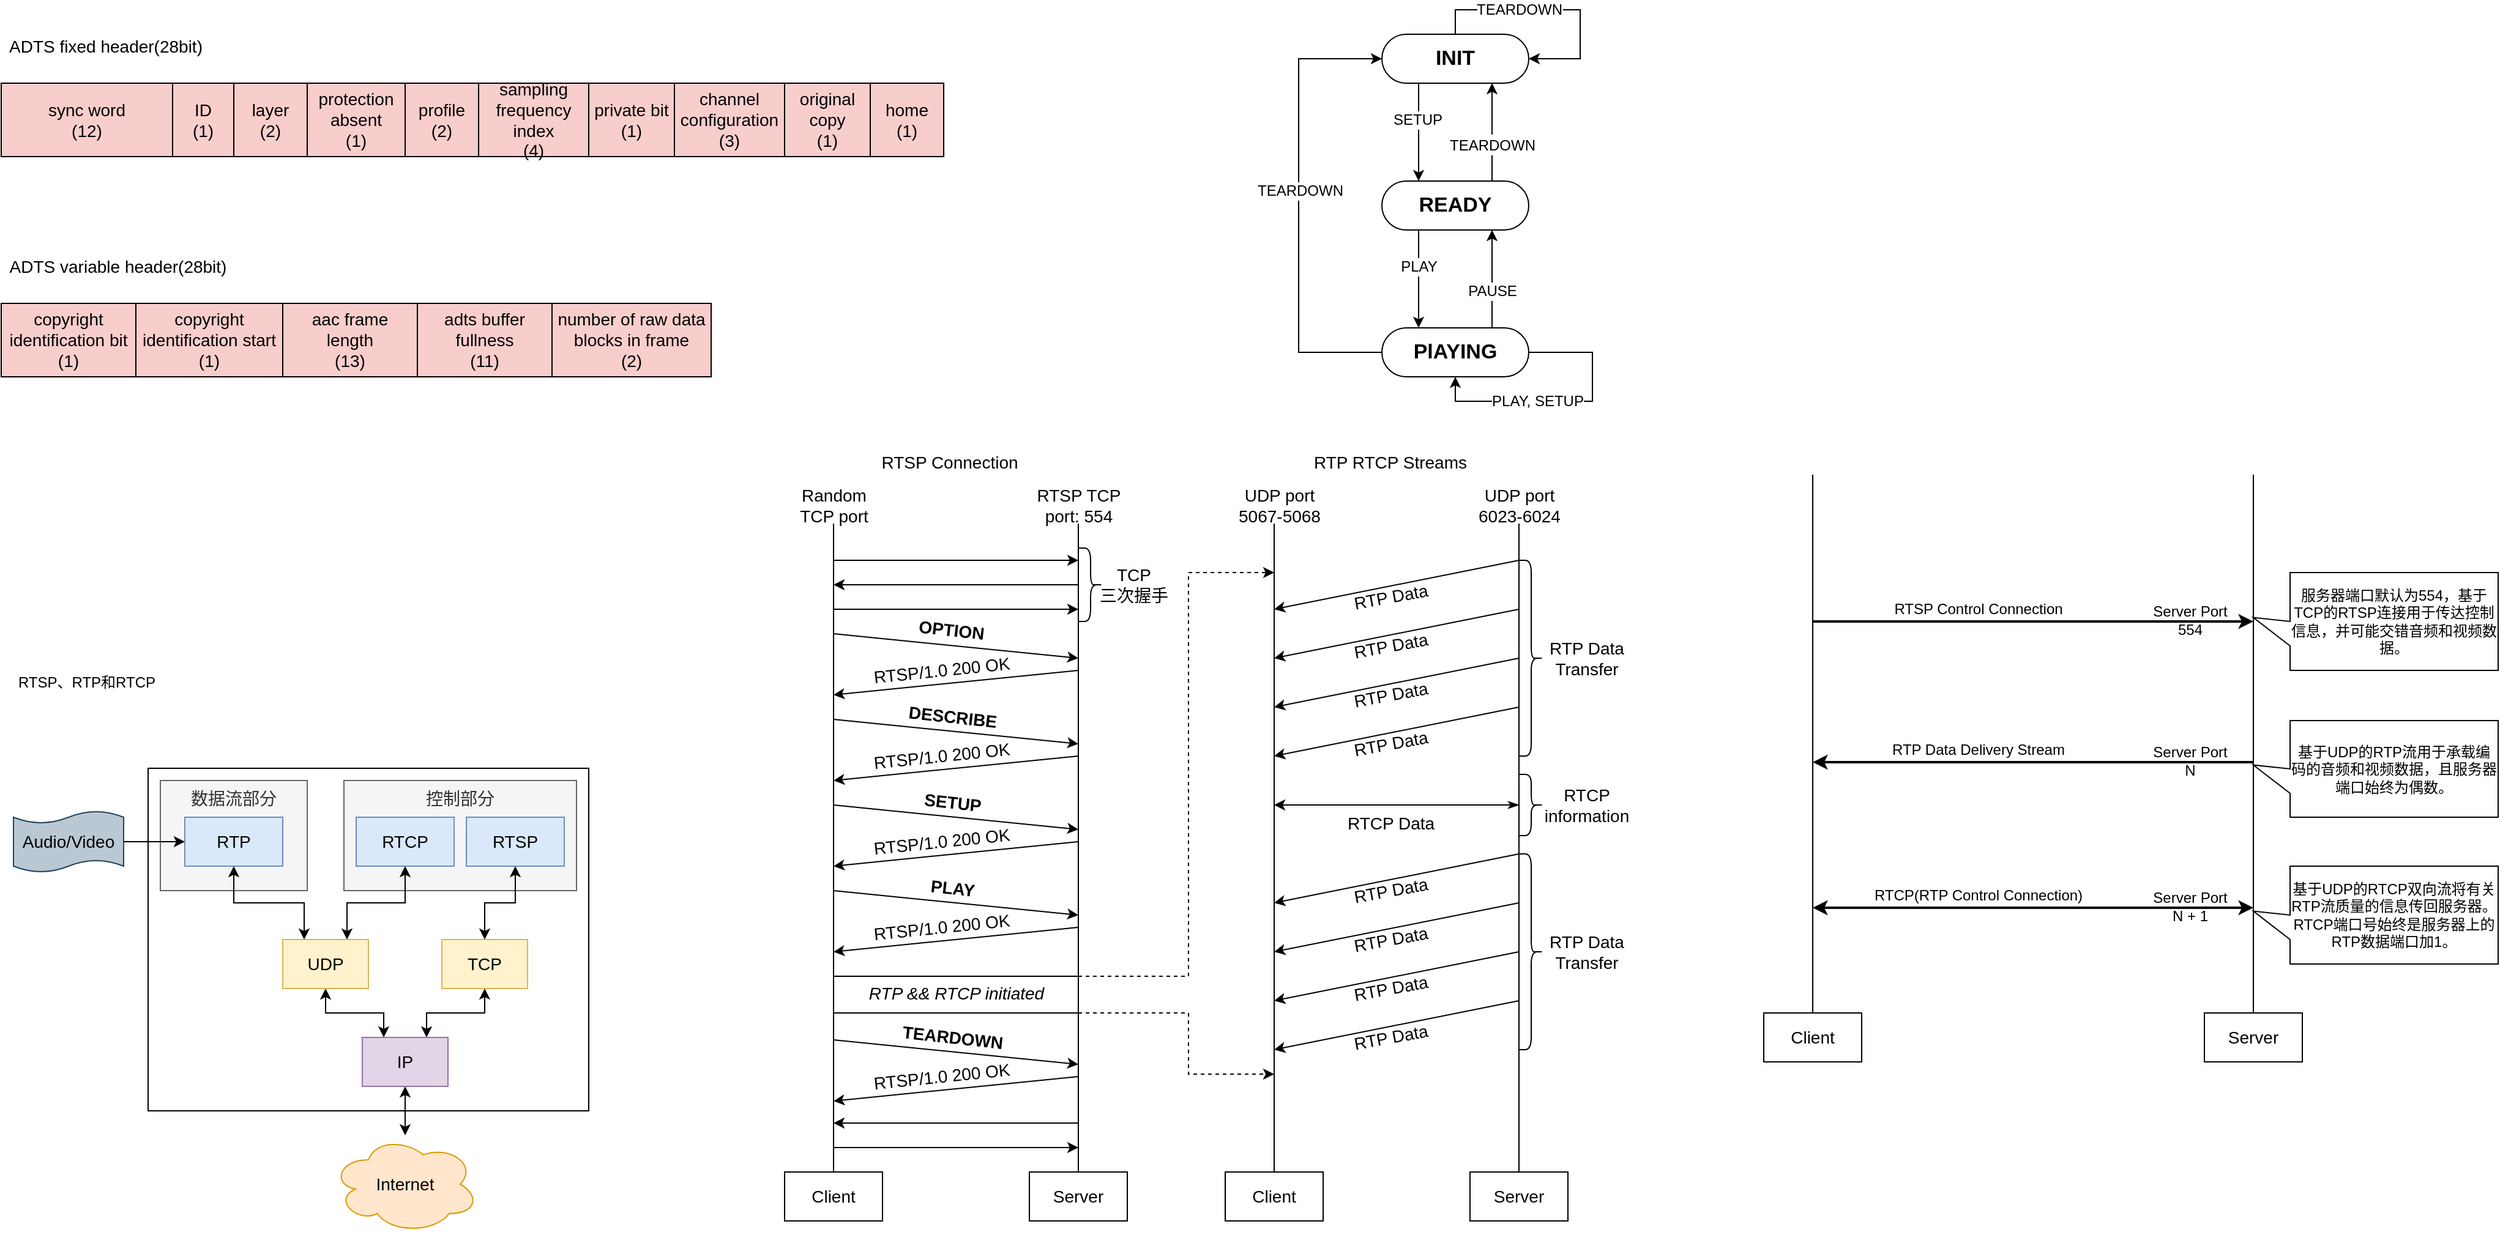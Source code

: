<mxfile version="14.4.3" type="github">
  <diagram id="jUTdBB4SMmuSHE2jb5sB" name="Page-1">
    <mxGraphModel dx="-118" dy="1002" grid="1" gridSize="10" guides="1" tooltips="1" connect="1" arrows="1" fold="1" page="1" pageScale="1" pageWidth="827" pageHeight="1169" math="0" shadow="0">
      <root>
        <mxCell id="0" />
        <mxCell id="1" parent="0" />
        <mxCell id="5zgLWV9aw60n4V1XCEfO-3" value="" style="rounded=0;whiteSpace=wrap;html=1;" vertex="1" parent="1">
          <mxGeometry x="1000" y="640" width="360" height="280" as="geometry" />
        </mxCell>
        <mxCell id="5zgLWV9aw60n4V1XCEfO-4" value="&lt;span style=&quot;font-size: 14px&quot;&gt;数据流部分&lt;/span&gt;" style="rounded=0;whiteSpace=wrap;html=1;horizontal=1;verticalAlign=top;align=center;fillColor=#f5f5f5;strokeColor=#666666;fontColor=#333333;" vertex="1" parent="1">
          <mxGeometry x="1010" y="650" width="120" height="90" as="geometry" />
        </mxCell>
        <mxCell id="mu9oWJc7VIRQOR37hwqF-1" value="&lt;font style=&quot;font-size: 14px&quot;&gt;sync word&lt;br&gt;(12)&lt;br&gt;&lt;/font&gt;" style="rounded=0;whiteSpace=wrap;html=1;fillColor=#f8cecc;" parent="1" vertex="1">
          <mxGeometry x="880" y="80" width="140" height="60" as="geometry" />
        </mxCell>
        <mxCell id="mu9oWJc7VIRQOR37hwqF-2" value="&lt;font style=&quot;font-size: 14px&quot;&gt;ID&lt;br&gt;(1)&lt;br&gt;&lt;/font&gt;" style="rounded=0;whiteSpace=wrap;html=1;fillColor=#f8cecc;" parent="1" vertex="1">
          <mxGeometry x="1020" y="80" width="50" height="60" as="geometry" />
        </mxCell>
        <mxCell id="mu9oWJc7VIRQOR37hwqF-18" value="&lt;font style=&quot;font-size: 14px&quot;&gt;ADTS fixed header(28bit)&lt;/font&gt;" style="text;html=1;align=center;verticalAlign=middle;resizable=0;points=[];autosize=1;" parent="1" vertex="1">
          <mxGeometry x="880" y="40" width="170" height="20" as="geometry" />
        </mxCell>
        <mxCell id="mu9oWJc7VIRQOR37hwqF-28" value="&lt;font style=&quot;font-size: 14px&quot;&gt;layer&lt;br&gt;(2)&lt;br&gt;&lt;/font&gt;" style="rounded=0;whiteSpace=wrap;html=1;fillColor=#f8cecc;" parent="1" vertex="1">
          <mxGeometry x="1070" y="80" width="60" height="60" as="geometry" />
        </mxCell>
        <mxCell id="mu9oWJc7VIRQOR37hwqF-29" value="&lt;font style=&quot;font-size: 14px&quot;&gt;protection&lt;br&gt;absent&lt;br&gt;(1)&lt;br&gt;&lt;/font&gt;" style="rounded=0;whiteSpace=wrap;html=1;fillColor=#f8cecc;" parent="1" vertex="1">
          <mxGeometry x="1130" y="80" width="80" height="60" as="geometry" />
        </mxCell>
        <mxCell id="mu9oWJc7VIRQOR37hwqF-30" value="&lt;font style=&quot;font-size: 14px&quot;&gt;profile&lt;br&gt;(2)&lt;br&gt;&lt;/font&gt;" style="rounded=0;whiteSpace=wrap;html=1;fillColor=#f8cecc;" parent="1" vertex="1">
          <mxGeometry x="1210" y="80" width="60" height="60" as="geometry" />
        </mxCell>
        <mxCell id="mu9oWJc7VIRQOR37hwqF-31" value="&lt;font style=&quot;font-size: 14px&quot;&gt;sampling frequency&lt;br&gt;index&lt;br&gt;(4)&lt;br&gt;&lt;/font&gt;" style="rounded=0;whiteSpace=wrap;html=1;fillColor=#f8cecc;" parent="1" vertex="1">
          <mxGeometry x="1270" y="80" width="90" height="60" as="geometry" />
        </mxCell>
        <mxCell id="mu9oWJc7VIRQOR37hwqF-32" value="&lt;font style=&quot;font-size: 14px&quot;&gt;private bit&lt;br&gt;(1)&lt;br&gt;&lt;/font&gt;" style="rounded=0;whiteSpace=wrap;html=1;fillColor=#f8cecc;" parent="1" vertex="1">
          <mxGeometry x="1360" y="80" width="70" height="60" as="geometry" />
        </mxCell>
        <mxCell id="mu9oWJc7VIRQOR37hwqF-33" value="&lt;font style=&quot;font-size: 14px&quot;&gt;channel&lt;br&gt;configuration&lt;br&gt;(3)&lt;br&gt;&lt;/font&gt;" style="rounded=0;whiteSpace=wrap;html=1;fillColor=#f8cecc;" parent="1" vertex="1">
          <mxGeometry x="1430" y="80" width="90" height="60" as="geometry" />
        </mxCell>
        <mxCell id="mu9oWJc7VIRQOR37hwqF-34" value="&lt;font style=&quot;font-size: 14px&quot;&gt;original&lt;br&gt;copy&lt;br&gt;(1)&lt;br&gt;&lt;/font&gt;" style="rounded=0;whiteSpace=wrap;html=1;fillColor=#f8cecc;" parent="1" vertex="1">
          <mxGeometry x="1520" y="80" width="70" height="60" as="geometry" />
        </mxCell>
        <mxCell id="mu9oWJc7VIRQOR37hwqF-35" value="&lt;font style=&quot;font-size: 14px&quot;&gt;home&lt;br&gt;(1)&lt;br&gt;&lt;/font&gt;" style="rounded=0;whiteSpace=wrap;html=1;fillColor=#f8cecc;" parent="1" vertex="1">
          <mxGeometry x="1590" y="80" width="60" height="60" as="geometry" />
        </mxCell>
        <mxCell id="mu9oWJc7VIRQOR37hwqF-36" value="&lt;font style=&quot;font-size: 14px&quot;&gt;copyright&lt;br&gt;identification bit&lt;br&gt;(1)&lt;br&gt;&lt;/font&gt;" style="rounded=0;whiteSpace=wrap;html=1;fillColor=#f8cecc;" parent="1" vertex="1">
          <mxGeometry x="880" y="260" width="110" height="60" as="geometry" />
        </mxCell>
        <mxCell id="mu9oWJc7VIRQOR37hwqF-37" value="&lt;font style=&quot;font-size: 14px&quot;&gt;copyright&lt;br&gt;identification start&lt;br&gt;(1)&lt;br&gt;&lt;/font&gt;" style="rounded=0;whiteSpace=wrap;html=1;fillColor=#f8cecc;" parent="1" vertex="1">
          <mxGeometry x="990" y="260" width="120" height="60" as="geometry" />
        </mxCell>
        <mxCell id="mu9oWJc7VIRQOR37hwqF-38" value="&lt;font style=&quot;font-size: 14px&quot;&gt;ADTS variable header(28bit)&lt;/font&gt;" style="text;html=1;align=center;verticalAlign=middle;resizable=0;points=[];autosize=1;" parent="1" vertex="1">
          <mxGeometry x="880" y="220" width="190" height="20" as="geometry" />
        </mxCell>
        <mxCell id="mu9oWJc7VIRQOR37hwqF-39" value="&lt;font style=&quot;font-size: 14px&quot;&gt;aac frame&lt;br&gt;length&lt;br&gt;(13)&lt;br&gt;&lt;/font&gt;" style="rounded=0;whiteSpace=wrap;html=1;fillColor=#f8cecc;" parent="1" vertex="1">
          <mxGeometry x="1110" y="260" width="110" height="60" as="geometry" />
        </mxCell>
        <mxCell id="mu9oWJc7VIRQOR37hwqF-40" value="&lt;font style=&quot;font-size: 14px&quot;&gt;adts buffer&lt;br&gt;fullness&lt;br&gt;(11)&lt;br&gt;&lt;/font&gt;" style="rounded=0;whiteSpace=wrap;html=1;fillColor=#f8cecc;" parent="1" vertex="1">
          <mxGeometry x="1220" y="260" width="110" height="60" as="geometry" />
        </mxCell>
        <mxCell id="mu9oWJc7VIRQOR37hwqF-41" value="&lt;font style=&quot;font-size: 14px&quot;&gt;number of raw data blocks in frame&lt;br&gt;(2)&lt;br&gt;&lt;/font&gt;" style="rounded=0;whiteSpace=wrap;html=1;fillColor=#f8cecc;" parent="1" vertex="1">
          <mxGeometry x="1330" y="260" width="130" height="60" as="geometry" />
        </mxCell>
        <mxCell id="5zgLWV9aw60n4V1XCEfO-1" value="RTSP、RTP和RTCP" style="text;html=1;strokeColor=none;fillColor=none;align=center;verticalAlign=middle;whiteSpace=wrap;rounded=0;" vertex="1" parent="1">
          <mxGeometry x="880" y="560" width="140" height="20" as="geometry" />
        </mxCell>
        <mxCell id="5zgLWV9aw60n4V1XCEfO-14" style="edgeStyle=orthogonalEdgeStyle;rounded=0;orthogonalLoop=1;jettySize=auto;html=1;exitX=0.5;exitY=1;exitDx=0;exitDy=0;entryX=0.25;entryY=0;entryDx=0;entryDy=0;startArrow=classic;startFill=1;" edge="1" parent="1" source="5zgLWV9aw60n4V1XCEfO-5" target="5zgLWV9aw60n4V1XCEfO-9">
          <mxGeometry relative="1" as="geometry" />
        </mxCell>
        <mxCell id="5zgLWV9aw60n4V1XCEfO-5" value="&lt;font style=&quot;font-size: 14px&quot;&gt;RTP&lt;/font&gt;" style="rounded=0;whiteSpace=wrap;html=1;fillColor=#dae8fc;strokeColor=#6c8ebf;" vertex="1" parent="1">
          <mxGeometry x="1030" y="680" width="80" height="40" as="geometry" />
        </mxCell>
        <mxCell id="5zgLWV9aw60n4V1XCEfO-6" value="&lt;span style=&quot;font-size: 14px&quot;&gt;控制部分&lt;/span&gt;" style="rounded=0;whiteSpace=wrap;html=1;horizontal=1;verticalAlign=top;align=center;fillColor=#f5f5f5;strokeColor=#666666;fontColor=#333333;" vertex="1" parent="1">
          <mxGeometry x="1160" y="650" width="190" height="90" as="geometry" />
        </mxCell>
        <mxCell id="5zgLWV9aw60n4V1XCEfO-15" style="edgeStyle=orthogonalEdgeStyle;rounded=0;orthogonalLoop=1;jettySize=auto;html=1;exitX=0.5;exitY=1;exitDx=0;exitDy=0;entryX=0.75;entryY=0;entryDx=0;entryDy=0;startArrow=classic;startFill=1;" edge="1" parent="1" source="5zgLWV9aw60n4V1XCEfO-7" target="5zgLWV9aw60n4V1XCEfO-9">
          <mxGeometry relative="1" as="geometry" />
        </mxCell>
        <mxCell id="5zgLWV9aw60n4V1XCEfO-7" value="&lt;font style=&quot;font-size: 14px&quot;&gt;RTCP&lt;/font&gt;&lt;span style=&quot;color: rgba(0 , 0 , 0 , 0) ; font-family: monospace ; font-size: 0px&quot;&gt;%3CmxGraphModel%3E%3Croot%3E%3CmxCell%20id%3D%220%22%2F%3E%3CmxCell%20id%3D%221%22%20parent%3D%220%22%2F%3E%3CmxCell%20id%3D%222%22%20value%3D%22%26lt%3Bspan%20style%3D%26quot%3Bfont-size%3A%2014px%26quot%3B%26gt%3B%E6%95%B0%E6%8D%AE%E6%B5%81%E9%83%A8%E5%88%86%26lt%3B%2Fspan%26gt%3B%22%20style%3D%22rounded%3D0%3BwhiteSpace%3Dwrap%3Bhtml%3D1%3Bhorizontal%3D1%3BverticalAlign%3Dtop%3Balign%3Dcenter%3B%22%20vertex%3D%221%22%20parent%3D%221%22%3E%3CmxGeometry%20x%3D%221010%22%20y%3D%22650%22%20width%3D%22120%22%20height%3D%2280%22%20as%3D%22geometry%22%2F%3E%3C%2FmxCell%3E%3CmxCell%20id%3D%223%22%20value%3D%22%26lt%3Bfont%20style%3D%26quot%3Bfont-size%3A%2014px%26quot%3B%26gt%3BRTP%26lt%3B%2Ffont%26gt%3B%22%20style%3D%22rounded%3D0%3BwhiteSpace%3Dwrap%3Bhtml%3D1%3B%22%20vertex%3D%221%22%20parent%3D%221%22%3E%3CmxGeometry%20x%3D%221020%22%20y%3D%22680%22%20width%3D%22100%22%20height%3D%2240%22%20as%3D%22geometry%22%2F%3E%3C%2FmxCell%3E%3C%2Froot%3E%3C%2FmxGraphModel%3E&lt;/span&gt;" style="rounded=0;whiteSpace=wrap;html=1;fillColor=#dae8fc;strokeColor=#6c8ebf;" vertex="1" parent="1">
          <mxGeometry x="1170" y="680" width="80" height="40" as="geometry" />
        </mxCell>
        <mxCell id="5zgLWV9aw60n4V1XCEfO-16" style="edgeStyle=orthogonalEdgeStyle;rounded=0;orthogonalLoop=1;jettySize=auto;html=1;exitX=0.5;exitY=1;exitDx=0;exitDy=0;entryX=0.5;entryY=0;entryDx=0;entryDy=0;startArrow=classic;startFill=1;" edge="1" parent="1" source="5zgLWV9aw60n4V1XCEfO-8" target="5zgLWV9aw60n4V1XCEfO-10">
          <mxGeometry relative="1" as="geometry" />
        </mxCell>
        <mxCell id="5zgLWV9aw60n4V1XCEfO-8" value="&lt;font style=&quot;font-size: 14px&quot;&gt;RTSP&lt;/font&gt;" style="rounded=0;whiteSpace=wrap;html=1;fillColor=#dae8fc;strokeColor=#6c8ebf;" vertex="1" parent="1">
          <mxGeometry x="1260" y="680" width="80" height="40" as="geometry" />
        </mxCell>
        <mxCell id="5zgLWV9aw60n4V1XCEfO-17" style="edgeStyle=orthogonalEdgeStyle;rounded=0;orthogonalLoop=1;jettySize=auto;html=1;exitX=0.5;exitY=1;exitDx=0;exitDy=0;entryX=0.25;entryY=0;entryDx=0;entryDy=0;startArrow=classic;startFill=1;" edge="1" parent="1" source="5zgLWV9aw60n4V1XCEfO-9" target="5zgLWV9aw60n4V1XCEfO-11">
          <mxGeometry relative="1" as="geometry" />
        </mxCell>
        <mxCell id="5zgLWV9aw60n4V1XCEfO-9" value="&lt;span style=&quot;font-size: 14px&quot;&gt;UDP&lt;/span&gt;" style="rounded=0;whiteSpace=wrap;html=1;fillColor=#fff2cc;strokeColor=#d6b656;" vertex="1" parent="1">
          <mxGeometry x="1110" y="780" width="70" height="40" as="geometry" />
        </mxCell>
        <mxCell id="5zgLWV9aw60n4V1XCEfO-18" style="edgeStyle=orthogonalEdgeStyle;rounded=0;orthogonalLoop=1;jettySize=auto;html=1;entryX=0.75;entryY=0;entryDx=0;entryDy=0;startArrow=classic;startFill=1;" edge="1" parent="1" source="5zgLWV9aw60n4V1XCEfO-10" target="5zgLWV9aw60n4V1XCEfO-11">
          <mxGeometry relative="1" as="geometry" />
        </mxCell>
        <mxCell id="5zgLWV9aw60n4V1XCEfO-10" value="&lt;span style=&quot;font-size: 14px&quot;&gt;TCP&lt;br&gt;&lt;/span&gt;" style="rounded=0;whiteSpace=wrap;html=1;fillColor=#fff2cc;strokeColor=#d6b656;" vertex="1" parent="1">
          <mxGeometry x="1240" y="780" width="70" height="40" as="geometry" />
        </mxCell>
        <mxCell id="5zgLWV9aw60n4V1XCEfO-19" style="edgeStyle=orthogonalEdgeStyle;rounded=0;orthogonalLoop=1;jettySize=auto;html=1;exitX=0.5;exitY=1;exitDx=0;exitDy=0;startArrow=classic;startFill=1;" edge="1" parent="1" source="5zgLWV9aw60n4V1XCEfO-11" target="5zgLWV9aw60n4V1XCEfO-12">
          <mxGeometry relative="1" as="geometry" />
        </mxCell>
        <mxCell id="5zgLWV9aw60n4V1XCEfO-11" value="&lt;span style=&quot;font-size: 14px&quot;&gt;IP&lt;/span&gt;" style="rounded=0;whiteSpace=wrap;html=1;fillColor=#e1d5e7;strokeColor=#9673a6;" vertex="1" parent="1">
          <mxGeometry x="1175" y="860" width="70" height="40" as="geometry" />
        </mxCell>
        <mxCell id="5zgLWV9aw60n4V1XCEfO-12" value="&lt;font style=&quot;font-size: 14px&quot;&gt;Internet&lt;/font&gt;" style="ellipse;shape=cloud;whiteSpace=wrap;html=1;align=center;fillColor=#ffe6cc;strokeColor=#d79b00;" vertex="1" parent="1">
          <mxGeometry x="1150" y="940" width="120" height="80" as="geometry" />
        </mxCell>
        <mxCell id="5zgLWV9aw60n4V1XCEfO-25" style="edgeStyle=orthogonalEdgeStyle;rounded=0;orthogonalLoop=1;jettySize=auto;html=1;entryX=0;entryY=0.5;entryDx=0;entryDy=0;startArrow=none;startFill=0;endArrow=classic;endFill=1;fontSize=14;" edge="1" parent="1" source="5zgLWV9aw60n4V1XCEfO-21" target="5zgLWV9aw60n4V1XCEfO-5">
          <mxGeometry relative="1" as="geometry" />
        </mxCell>
        <mxCell id="5zgLWV9aw60n4V1XCEfO-21" value="&lt;font style=&quot;font-size: 14px&quot;&gt;Audio/Video&lt;/font&gt;" style="shape=tape;whiteSpace=wrap;html=1;align=center;size=0.2;fillColor=#bac8d3;strokeColor=#23445d;" vertex="1" parent="1">
          <mxGeometry x="890" y="675" width="90" height="50" as="geometry" />
        </mxCell>
        <mxCell id="5zgLWV9aw60n4V1XCEfO-26" value="" style="endArrow=none;html=1;fontSize=14;exitX=0.5;exitY=0;exitDx=0;exitDy=0;" edge="1" parent="1" source="5zgLWV9aw60n4V1XCEfO-28">
          <mxGeometry width="50" height="50" relative="1" as="geometry">
            <mxPoint x="1560" y="880" as="sourcePoint" />
            <mxPoint x="1560" y="440" as="targetPoint" />
          </mxGeometry>
        </mxCell>
        <mxCell id="5zgLWV9aw60n4V1XCEfO-27" value="" style="endArrow=none;html=1;fontSize=14;exitX=0.5;exitY=0;exitDx=0;exitDy=0;" edge="1" parent="1" source="5zgLWV9aw60n4V1XCEfO-29">
          <mxGeometry width="50" height="50" relative="1" as="geometry">
            <mxPoint x="1760" y="880" as="sourcePoint" />
            <mxPoint x="1760" y="440" as="targetPoint" />
          </mxGeometry>
        </mxCell>
        <mxCell id="5zgLWV9aw60n4V1XCEfO-28" value="Client" style="rounded=0;whiteSpace=wrap;html=1;fontSize=14;align=center;" vertex="1" parent="1">
          <mxGeometry x="1520" y="970" width="80" height="40" as="geometry" />
        </mxCell>
        <mxCell id="5zgLWV9aw60n4V1XCEfO-29" value="Server" style="rounded=0;whiteSpace=wrap;html=1;fontSize=14;align=center;" vertex="1" parent="1">
          <mxGeometry x="1720" y="970" width="80" height="40" as="geometry" />
        </mxCell>
        <mxCell id="5zgLWV9aw60n4V1XCEfO-30" value="RTSP Connection" style="text;html=1;strokeColor=none;fillColor=none;align=center;verticalAlign=middle;whiteSpace=wrap;rounded=0;fontSize=14;" vertex="1" parent="1">
          <mxGeometry x="1590" y="380" width="130" height="20" as="geometry" />
        </mxCell>
        <mxCell id="5zgLWV9aw60n4V1XCEfO-31" value="Random&lt;br&gt;TCP port" style="text;html=1;strokeColor=none;fillColor=none;align=center;verticalAlign=middle;whiteSpace=wrap;rounded=0;fontSize=14;" vertex="1" parent="1">
          <mxGeometry x="1527.5" y="410" width="65" height="30" as="geometry" />
        </mxCell>
        <mxCell id="5zgLWV9aw60n4V1XCEfO-32" value="RTSP TCP &lt;br&gt;port: 554" style="text;html=1;strokeColor=none;fillColor=none;align=center;verticalAlign=middle;whiteSpace=wrap;rounded=0;fontSize=14;" vertex="1" parent="1">
          <mxGeometry x="1713.75" y="410" width="92.5" height="30" as="geometry" />
        </mxCell>
        <mxCell id="5zgLWV9aw60n4V1XCEfO-33" value="" style="endArrow=classic;html=1;fontSize=14;" edge="1" parent="1">
          <mxGeometry width="50" height="50" relative="1" as="geometry">
            <mxPoint x="1560" y="470" as="sourcePoint" />
            <mxPoint x="1760" y="470" as="targetPoint" />
          </mxGeometry>
        </mxCell>
        <mxCell id="5zgLWV9aw60n4V1XCEfO-34" value="" style="endArrow=classic;html=1;fontSize=14;" edge="1" parent="1">
          <mxGeometry width="50" height="50" relative="1" as="geometry">
            <mxPoint x="1560" y="510" as="sourcePoint" />
            <mxPoint x="1760" y="510" as="targetPoint" />
          </mxGeometry>
        </mxCell>
        <mxCell id="5zgLWV9aw60n4V1XCEfO-35" value="" style="endArrow=classic;html=1;fontSize=14;" edge="1" parent="1">
          <mxGeometry width="50" height="50" relative="1" as="geometry">
            <mxPoint x="1760" y="490" as="sourcePoint" />
            <mxPoint x="1560" y="490" as="targetPoint" />
          </mxGeometry>
        </mxCell>
        <mxCell id="5zgLWV9aw60n4V1XCEfO-36" value="" style="shape=curlyBracket;whiteSpace=wrap;html=1;rounded=1;fontSize=14;align=center;rotation=-180;size=0.5;" vertex="1" parent="1">
          <mxGeometry x="1760" y="460" width="20" height="60" as="geometry" />
        </mxCell>
        <mxCell id="5zgLWV9aw60n4V1XCEfO-38" value="TCP&lt;br&gt;三次握手" style="text;html=1;align=center;verticalAlign=middle;resizable=0;points=[];autosize=1;fontSize=14;" vertex="1" parent="1">
          <mxGeometry x="1770" y="470" width="70" height="40" as="geometry" />
        </mxCell>
        <mxCell id="5zgLWV9aw60n4V1XCEfO-39" value="" style="endArrow=classic;html=1;fontSize=14;" edge="1" parent="1">
          <mxGeometry width="50" height="50" relative="1" as="geometry">
            <mxPoint x="1560" y="530" as="sourcePoint" />
            <mxPoint x="1760" y="550" as="targetPoint" />
          </mxGeometry>
        </mxCell>
        <mxCell id="5zgLWV9aw60n4V1XCEfO-41" value="OPTION" style="edgeLabel;html=1;align=center;verticalAlign=middle;resizable=0;points=[];fontSize=14;rotation=6.3;fontStyle=1" vertex="1" connectable="0" parent="5zgLWV9aw60n4V1XCEfO-39">
          <mxGeometry x="-0.169" y="3" relative="1" as="geometry">
            <mxPoint x="12.12" y="-8.37" as="offset" />
          </mxGeometry>
        </mxCell>
        <mxCell id="5zgLWV9aw60n4V1XCEfO-40" value="" style="endArrow=classic;html=1;fontSize=14;" edge="1" parent="1">
          <mxGeometry width="50" height="50" relative="1" as="geometry">
            <mxPoint x="1760" y="560" as="sourcePoint" />
            <mxPoint x="1560" y="580" as="targetPoint" />
          </mxGeometry>
        </mxCell>
        <mxCell id="5zgLWV9aw60n4V1XCEfO-42" value="RTSP/1.0 200 OK" style="edgeLabel;html=1;align=center;verticalAlign=middle;resizable=0;points=[];fontSize=14;rotation=-5.9;" vertex="1" connectable="0" parent="1">
          <mxGeometry x="1654.002" y="560.003" as="geometry">
            <mxPoint x="-6.183" y="-1.33" as="offset" />
          </mxGeometry>
        </mxCell>
        <mxCell id="5zgLWV9aw60n4V1XCEfO-47" value="" style="endArrow=classic;html=1;fontSize=14;" edge="1" parent="1">
          <mxGeometry width="50" height="50" relative="1" as="geometry">
            <mxPoint x="1560" y="600" as="sourcePoint" />
            <mxPoint x="1760" y="620" as="targetPoint" />
          </mxGeometry>
        </mxCell>
        <mxCell id="5zgLWV9aw60n4V1XCEfO-48" value="DESCRIBE" style="edgeLabel;html=1;align=center;verticalAlign=middle;resizable=0;points=[];fontSize=14;rotation=6.3;fontStyle=1" vertex="1" connectable="0" parent="5zgLWV9aw60n4V1XCEfO-47">
          <mxGeometry x="-0.169" y="3" relative="1" as="geometry">
            <mxPoint x="13.12" y="-7.37" as="offset" />
          </mxGeometry>
        </mxCell>
        <mxCell id="5zgLWV9aw60n4V1XCEfO-49" value="" style="endArrow=classic;html=1;fontSize=14;" edge="1" parent="1">
          <mxGeometry width="50" height="50" relative="1" as="geometry">
            <mxPoint x="1760" y="630" as="sourcePoint" />
            <mxPoint x="1560" y="650" as="targetPoint" />
          </mxGeometry>
        </mxCell>
        <mxCell id="5zgLWV9aw60n4V1XCEfO-50" value="RTSP/1.0 200 OK" style="edgeLabel;html=1;align=center;verticalAlign=middle;resizable=0;points=[];fontSize=14;rotation=-5.9;" vertex="1" connectable="0" parent="1">
          <mxGeometry x="1654.002" y="630.003" as="geometry">
            <mxPoint x="-6.183" y="-1.33" as="offset" />
          </mxGeometry>
        </mxCell>
        <mxCell id="5zgLWV9aw60n4V1XCEfO-51" value="" style="endArrow=classic;html=1;fontSize=14;" edge="1" parent="1">
          <mxGeometry width="50" height="50" relative="1" as="geometry">
            <mxPoint x="1560" y="670" as="sourcePoint" />
            <mxPoint x="1760" y="690" as="targetPoint" />
          </mxGeometry>
        </mxCell>
        <mxCell id="5zgLWV9aw60n4V1XCEfO-52" value="SETUP" style="edgeLabel;html=1;align=center;verticalAlign=middle;resizable=0;points=[];fontSize=14;rotation=6.3;fontStyle=1" vertex="1" connectable="0" parent="5zgLWV9aw60n4V1XCEfO-51">
          <mxGeometry x="-0.169" y="3" relative="1" as="geometry">
            <mxPoint x="13.12" y="-7.37" as="offset" />
          </mxGeometry>
        </mxCell>
        <mxCell id="5zgLWV9aw60n4V1XCEfO-53" value="" style="endArrow=classic;html=1;fontSize=14;" edge="1" parent="1">
          <mxGeometry width="50" height="50" relative="1" as="geometry">
            <mxPoint x="1760" y="700" as="sourcePoint" />
            <mxPoint x="1560" y="720" as="targetPoint" />
          </mxGeometry>
        </mxCell>
        <mxCell id="5zgLWV9aw60n4V1XCEfO-54" value="RTSP/1.0 200 OK" style="edgeLabel;html=1;align=center;verticalAlign=middle;resizable=0;points=[];fontSize=14;rotation=-5.9;" vertex="1" connectable="0" parent="1">
          <mxGeometry x="1654.002" y="700.003" as="geometry">
            <mxPoint x="-6.183" y="-1.33" as="offset" />
          </mxGeometry>
        </mxCell>
        <mxCell id="5zgLWV9aw60n4V1XCEfO-55" value="" style="endArrow=classic;html=1;fontSize=14;" edge="1" parent="1">
          <mxGeometry width="50" height="50" relative="1" as="geometry">
            <mxPoint x="1560" y="740" as="sourcePoint" />
            <mxPoint x="1760" y="760" as="targetPoint" />
          </mxGeometry>
        </mxCell>
        <mxCell id="5zgLWV9aw60n4V1XCEfO-56" value="PLAY" style="edgeLabel;html=1;align=center;verticalAlign=middle;resizable=0;points=[];fontSize=14;rotation=6.3;fontStyle=1" vertex="1" connectable="0" parent="5zgLWV9aw60n4V1XCEfO-55">
          <mxGeometry x="-0.169" y="3" relative="1" as="geometry">
            <mxPoint x="13.12" y="-7.37" as="offset" />
          </mxGeometry>
        </mxCell>
        <mxCell id="5zgLWV9aw60n4V1XCEfO-57" value="" style="endArrow=classic;html=1;fontSize=14;" edge="1" parent="1">
          <mxGeometry width="50" height="50" relative="1" as="geometry">
            <mxPoint x="1760" y="770" as="sourcePoint" />
            <mxPoint x="1560" y="790" as="targetPoint" />
          </mxGeometry>
        </mxCell>
        <mxCell id="5zgLWV9aw60n4V1XCEfO-58" value="RTSP/1.0 200 OK" style="edgeLabel;html=1;align=center;verticalAlign=middle;resizable=0;points=[];fontSize=14;rotation=-5.9;" vertex="1" connectable="0" parent="1">
          <mxGeometry x="1654.002" y="770.003" as="geometry">
            <mxPoint x="-6.183" y="-1.33" as="offset" />
          </mxGeometry>
        </mxCell>
        <mxCell id="5zgLWV9aw60n4V1XCEfO-59" value="" style="endArrow=classic;html=1;fontSize=14;" edge="1" parent="1">
          <mxGeometry width="50" height="50" relative="1" as="geometry">
            <mxPoint x="1560" y="862" as="sourcePoint" />
            <mxPoint x="1760" y="882" as="targetPoint" />
          </mxGeometry>
        </mxCell>
        <mxCell id="5zgLWV9aw60n4V1XCEfO-60" value="TEARDOWN" style="edgeLabel;html=1;align=center;verticalAlign=middle;resizable=0;points=[];fontSize=14;rotation=6.3;fontStyle=1" vertex="1" connectable="0" parent="5zgLWV9aw60n4V1XCEfO-59">
          <mxGeometry x="-0.169" y="3" relative="1" as="geometry">
            <mxPoint x="13.12" y="-7.37" as="offset" />
          </mxGeometry>
        </mxCell>
        <mxCell id="5zgLWV9aw60n4V1XCEfO-61" value="" style="endArrow=classic;html=1;fontSize=14;" edge="1" parent="1">
          <mxGeometry width="50" height="50" relative="1" as="geometry">
            <mxPoint x="1760" y="892" as="sourcePoint" />
            <mxPoint x="1560" y="912" as="targetPoint" />
          </mxGeometry>
        </mxCell>
        <mxCell id="5zgLWV9aw60n4V1XCEfO-62" value="RTSP/1.0 200 OK" style="edgeLabel;html=1;align=center;verticalAlign=middle;resizable=0;points=[];fontSize=14;rotation=-5.9;" vertex="1" connectable="0" parent="1">
          <mxGeometry x="1654.002" y="892.003" as="geometry">
            <mxPoint x="-6.183" y="-1.33" as="offset" />
          </mxGeometry>
        </mxCell>
        <mxCell id="5zgLWV9aw60n4V1XCEfO-64" value="" style="endArrow=none;html=1;fontSize=14;" edge="1" parent="1">
          <mxGeometry width="50" height="50" relative="1" as="geometry">
            <mxPoint x="1560" y="810" as="sourcePoint" />
            <mxPoint x="1760" y="810" as="targetPoint" />
          </mxGeometry>
        </mxCell>
        <mxCell id="5zgLWV9aw60n4V1XCEfO-65" value="" style="endArrow=none;html=1;fontSize=14;" edge="1" parent="1">
          <mxGeometry width="50" height="50" relative="1" as="geometry">
            <mxPoint x="1560" y="840" as="sourcePoint" />
            <mxPoint x="1760" y="840" as="targetPoint" />
          </mxGeometry>
        </mxCell>
        <mxCell id="5zgLWV9aw60n4V1XCEfO-124" style="edgeStyle=orthogonalEdgeStyle;rounded=0;orthogonalLoop=1;jettySize=auto;html=1;startArrow=none;startFill=0;endArrow=classic;endFill=1;fontSize=14;dashed=1;" edge="1" parent="1">
          <mxGeometry relative="1" as="geometry">
            <mxPoint x="1920" y="480" as="targetPoint" />
            <mxPoint x="1760" y="810" as="sourcePoint" />
            <Array as="points">
              <mxPoint x="1850" y="810" />
              <mxPoint x="1850" y="480" />
            </Array>
          </mxGeometry>
        </mxCell>
        <mxCell id="5zgLWV9aw60n4V1XCEfO-66" value="&lt;i&gt;RTP &amp;amp;&amp;amp; RTCP initiated&lt;/i&gt;" style="text;html=1;align=center;verticalAlign=middle;resizable=0;points=[];autosize=1;fontSize=14;" vertex="1" parent="1">
          <mxGeometry x="1580" y="814" width="160" height="20" as="geometry" />
        </mxCell>
        <mxCell id="5zgLWV9aw60n4V1XCEfO-67" value="" style="endArrow=classic;html=1;fontSize=14;" edge="1" parent="1">
          <mxGeometry width="50" height="50" relative="1" as="geometry">
            <mxPoint x="1560" y="950" as="sourcePoint" />
            <mxPoint x="1760" y="950" as="targetPoint" />
          </mxGeometry>
        </mxCell>
        <mxCell id="5zgLWV9aw60n4V1XCEfO-68" value="" style="endArrow=classic;html=1;fontSize=14;" edge="1" parent="1">
          <mxGeometry width="50" height="50" relative="1" as="geometry">
            <mxPoint x="1760" y="930" as="sourcePoint" />
            <mxPoint x="1560" y="930" as="targetPoint" />
            <Array as="points">
              <mxPoint x="1660" y="930" />
            </Array>
          </mxGeometry>
        </mxCell>
        <mxCell id="5zgLWV9aw60n4V1XCEfO-69" value="" style="endArrow=none;html=1;fontSize=14;exitX=0.5;exitY=0;exitDx=0;exitDy=0;" edge="1" parent="1" source="5zgLWV9aw60n4V1XCEfO-71">
          <mxGeometry width="50" height="50" relative="1" as="geometry">
            <mxPoint x="1920" y="880" as="sourcePoint" />
            <mxPoint x="1920" y="440" as="targetPoint" />
          </mxGeometry>
        </mxCell>
        <mxCell id="5zgLWV9aw60n4V1XCEfO-70" value="" style="endArrow=none;html=1;fontSize=14;exitX=0.5;exitY=0;exitDx=0;exitDy=0;" edge="1" parent="1" source="5zgLWV9aw60n4V1XCEfO-72">
          <mxGeometry width="50" height="50" relative="1" as="geometry">
            <mxPoint x="2120" y="880" as="sourcePoint" />
            <mxPoint x="2120" y="440" as="targetPoint" />
          </mxGeometry>
        </mxCell>
        <mxCell id="5zgLWV9aw60n4V1XCEfO-71" value="Client" style="rounded=0;whiteSpace=wrap;html=1;fontSize=14;align=center;" vertex="1" parent="1">
          <mxGeometry x="1880" y="970" width="80" height="40" as="geometry" />
        </mxCell>
        <mxCell id="5zgLWV9aw60n4V1XCEfO-72" value="Server" style="rounded=0;whiteSpace=wrap;html=1;fontSize=14;align=center;" vertex="1" parent="1">
          <mxGeometry x="2080" y="970" width="80" height="40" as="geometry" />
        </mxCell>
        <mxCell id="5zgLWV9aw60n4V1XCEfO-73" value="RTP RTCP Streams" style="text;html=1;strokeColor=none;fillColor=none;align=center;verticalAlign=middle;whiteSpace=wrap;rounded=0;fontSize=14;" vertex="1" parent="1">
          <mxGeometry x="1950" y="380" width="130" height="20" as="geometry" />
        </mxCell>
        <mxCell id="5zgLWV9aw60n4V1XCEfO-74" value="UDP port&lt;br&gt;5067-5068" style="text;html=1;strokeColor=none;fillColor=none;align=center;verticalAlign=middle;whiteSpace=wrap;rounded=0;fontSize=14;" vertex="1" parent="1">
          <mxGeometry x="1887.5" y="410" width="72.5" height="30" as="geometry" />
        </mxCell>
        <mxCell id="5zgLWV9aw60n4V1XCEfO-106" value="UDP port&lt;br&gt;6023-6024" style="text;html=1;strokeColor=none;fillColor=none;align=center;verticalAlign=middle;whiteSpace=wrap;rounded=0;fontSize=14;" vertex="1" parent="1">
          <mxGeometry x="2083.75" y="410" width="72.5" height="30" as="geometry" />
        </mxCell>
        <mxCell id="5zgLWV9aw60n4V1XCEfO-107" value="" style="endArrow=classic;html=1;fontSize=14;" edge="1" parent="1">
          <mxGeometry width="50" height="50" relative="1" as="geometry">
            <mxPoint x="2120" y="470" as="sourcePoint" />
            <mxPoint x="1920" y="510" as="targetPoint" />
          </mxGeometry>
        </mxCell>
        <mxCell id="5zgLWV9aw60n4V1XCEfO-108" value="" style="endArrow=classic;html=1;fontSize=14;" edge="1" parent="1">
          <mxGeometry width="50" height="50" relative="1" as="geometry">
            <mxPoint x="2120" y="510" as="sourcePoint" />
            <mxPoint x="1920" y="550" as="targetPoint" />
          </mxGeometry>
        </mxCell>
        <mxCell id="5zgLWV9aw60n4V1XCEfO-109" value="" style="endArrow=classic;html=1;fontSize=14;" edge="1" parent="1">
          <mxGeometry width="50" height="50" relative="1" as="geometry">
            <mxPoint x="2120" y="550" as="sourcePoint" />
            <mxPoint x="1920" y="590" as="targetPoint" />
          </mxGeometry>
        </mxCell>
        <mxCell id="5zgLWV9aw60n4V1XCEfO-110" value="" style="endArrow=classic;html=1;fontSize=14;" edge="1" parent="1">
          <mxGeometry width="50" height="50" relative="1" as="geometry">
            <mxPoint x="2120" y="590" as="sourcePoint" />
            <mxPoint x="1920" y="630" as="targetPoint" />
          </mxGeometry>
        </mxCell>
        <mxCell id="5zgLWV9aw60n4V1XCEfO-111" value="RTP Data" style="text;html=1;align=center;verticalAlign=middle;resizable=0;points=[];autosize=1;fontSize=14;rotation=-10.4;" vertex="1" parent="1">
          <mxGeometry x="1975" y="490" width="80" height="20" as="geometry" />
        </mxCell>
        <mxCell id="5zgLWV9aw60n4V1XCEfO-112" value="RTP Data" style="text;html=1;align=center;verticalAlign=middle;resizable=0;points=[];autosize=1;fontSize=14;rotation=-10.4;" vertex="1" parent="1">
          <mxGeometry x="1975" y="530" width="80" height="20" as="geometry" />
        </mxCell>
        <mxCell id="5zgLWV9aw60n4V1XCEfO-113" value="RTP Data" style="text;html=1;align=center;verticalAlign=middle;resizable=0;points=[];autosize=1;fontSize=14;rotation=-10.4;" vertex="1" parent="1">
          <mxGeometry x="1975" y="570" width="80" height="20" as="geometry" />
        </mxCell>
        <mxCell id="5zgLWV9aw60n4V1XCEfO-114" value="RTP Data" style="text;html=1;align=center;verticalAlign=middle;resizable=0;points=[];autosize=1;fontSize=14;rotation=-10.4;" vertex="1" parent="1">
          <mxGeometry x="1975" y="610" width="80" height="20" as="geometry" />
        </mxCell>
        <mxCell id="5zgLWV9aw60n4V1XCEfO-115" value="" style="endArrow=classic;html=1;fontSize=14;startArrow=classicThin;startFill=1;" edge="1" parent="1">
          <mxGeometry width="50" height="50" relative="1" as="geometry">
            <mxPoint x="2120" y="670" as="sourcePoint" />
            <mxPoint x="1920" y="670" as="targetPoint" />
          </mxGeometry>
        </mxCell>
        <mxCell id="5zgLWV9aw60n4V1XCEfO-116" value="" style="endArrow=classic;html=1;fontSize=14;" edge="1" parent="1">
          <mxGeometry width="50" height="50" relative="1" as="geometry">
            <mxPoint x="2120" y="710" as="sourcePoint" />
            <mxPoint x="1920" y="750" as="targetPoint" />
          </mxGeometry>
        </mxCell>
        <mxCell id="5zgLWV9aw60n4V1XCEfO-117" value="" style="endArrow=classic;html=1;fontSize=14;" edge="1" parent="1">
          <mxGeometry width="50" height="50" relative="1" as="geometry">
            <mxPoint x="2120" y="750" as="sourcePoint" />
            <mxPoint x="1920" y="790" as="targetPoint" />
          </mxGeometry>
        </mxCell>
        <mxCell id="5zgLWV9aw60n4V1XCEfO-118" value="" style="endArrow=classic;html=1;fontSize=14;" edge="1" parent="1">
          <mxGeometry width="50" height="50" relative="1" as="geometry">
            <mxPoint x="2120" y="790" as="sourcePoint" />
            <mxPoint x="1920" y="830" as="targetPoint" />
          </mxGeometry>
        </mxCell>
        <mxCell id="5zgLWV9aw60n4V1XCEfO-119" value="" style="endArrow=classic;html=1;fontSize=14;" edge="1" parent="1">
          <mxGeometry width="50" height="50" relative="1" as="geometry">
            <mxPoint x="2120" y="830" as="sourcePoint" />
            <mxPoint x="1920" y="870" as="targetPoint" />
          </mxGeometry>
        </mxCell>
        <mxCell id="5zgLWV9aw60n4V1XCEfO-120" value="RTP Data" style="text;html=1;align=center;verticalAlign=middle;resizable=0;points=[];autosize=1;fontSize=14;rotation=-10.4;" vertex="1" parent="1">
          <mxGeometry x="1975" y="730" width="80" height="20" as="geometry" />
        </mxCell>
        <mxCell id="5zgLWV9aw60n4V1XCEfO-121" value="RTP Data" style="text;html=1;align=center;verticalAlign=middle;resizable=0;points=[];autosize=1;fontSize=14;rotation=-10.4;" vertex="1" parent="1">
          <mxGeometry x="1975" y="770" width="80" height="20" as="geometry" />
        </mxCell>
        <mxCell id="5zgLWV9aw60n4V1XCEfO-122" value="RTP Data" style="text;html=1;align=center;verticalAlign=middle;resizable=0;points=[];autosize=1;fontSize=14;rotation=-10.4;" vertex="1" parent="1">
          <mxGeometry x="1975" y="810" width="80" height="20" as="geometry" />
        </mxCell>
        <mxCell id="5zgLWV9aw60n4V1XCEfO-123" value="RTP Data" style="text;html=1;align=center;verticalAlign=middle;resizable=0;points=[];autosize=1;fontSize=14;rotation=-10.4;" vertex="1" parent="1">
          <mxGeometry x="1975" y="850" width="80" height="20" as="geometry" />
        </mxCell>
        <mxCell id="5zgLWV9aw60n4V1XCEfO-125" value="" style="shape=curlyBracket;whiteSpace=wrap;html=1;rounded=1;fontSize=14;align=center;rotation=-180;size=0.5;" vertex="1" parent="1">
          <mxGeometry x="2120" y="470" width="20" height="160" as="geometry" />
        </mxCell>
        <mxCell id="5zgLWV9aw60n4V1XCEfO-126" value="RTP Data&lt;br&gt;Transfer" style="text;html=1;align=center;verticalAlign=middle;resizable=0;points=[];autosize=1;fontSize=14;" vertex="1" parent="1">
          <mxGeometry x="2135" y="530" width="80" height="40" as="geometry" />
        </mxCell>
        <mxCell id="5zgLWV9aw60n4V1XCEfO-127" value="" style="shape=curlyBracket;whiteSpace=wrap;html=1;rounded=1;fontSize=14;align=center;rotation=-180;size=0.5;" vertex="1" parent="1">
          <mxGeometry x="2120" y="710" width="20" height="160" as="geometry" />
        </mxCell>
        <mxCell id="5zgLWV9aw60n4V1XCEfO-128" value="RTP Data&lt;br&gt;Transfer" style="text;html=1;align=center;verticalAlign=middle;resizable=0;points=[];autosize=1;fontSize=14;" vertex="1" parent="1">
          <mxGeometry x="2135" y="770" width="80" height="40" as="geometry" />
        </mxCell>
        <mxCell id="5zgLWV9aw60n4V1XCEfO-129" value="" style="shape=curlyBracket;whiteSpace=wrap;html=1;rounded=1;fontSize=14;align=center;rotation=-180;size=0.5;" vertex="1" parent="1">
          <mxGeometry x="2120" y="645" width="20" height="50" as="geometry" />
        </mxCell>
        <mxCell id="5zgLWV9aw60n4V1XCEfO-130" value="RTCP&lt;br&gt;information" style="text;html=1;align=center;verticalAlign=middle;resizable=0;points=[];autosize=1;fontSize=14;" vertex="1" parent="1">
          <mxGeometry x="2130" y="650" width="90" height="40" as="geometry" />
        </mxCell>
        <mxCell id="5zgLWV9aw60n4V1XCEfO-131" value="RTCP Data" style="text;html=1;align=center;verticalAlign=middle;resizable=0;points=[];autosize=1;fontSize=14;" vertex="1" parent="1">
          <mxGeometry x="1970" y="675" width="90" height="20" as="geometry" />
        </mxCell>
        <mxCell id="5zgLWV9aw60n4V1XCEfO-132" style="edgeStyle=orthogonalEdgeStyle;rounded=0;orthogonalLoop=1;jettySize=auto;html=1;startArrow=none;startFill=0;endArrow=classic;endFill=1;fontSize=14;dashed=1;" edge="1" parent="1">
          <mxGeometry relative="1" as="geometry">
            <mxPoint x="1920" y="890" as="targetPoint" />
            <mxPoint x="1760" y="840" as="sourcePoint" />
            <Array as="points">
              <mxPoint x="1850" y="840" />
              <mxPoint x="1850" y="890" />
            </Array>
          </mxGeometry>
        </mxCell>
        <mxCell id="5zgLWV9aw60n4V1XCEfO-136" style="edgeStyle=orthogonalEdgeStyle;rounded=0;orthogonalLoop=1;jettySize=auto;html=1;exitX=0.25;exitY=1;exitDx=0;exitDy=0;entryX=0.25;entryY=0;entryDx=0;entryDy=0;startArrow=none;startFill=0;endArrow=classic;endFill=1;fontSize=14;" edge="1" parent="1" source="5zgLWV9aw60n4V1XCEfO-133" target="5zgLWV9aw60n4V1XCEfO-134">
          <mxGeometry relative="1" as="geometry" />
        </mxCell>
        <mxCell id="5zgLWV9aw60n4V1XCEfO-137" value="SETUP" style="edgeLabel;html=1;align=center;verticalAlign=middle;resizable=0;points=[];fontSize=12;" vertex="1" connectable="0" parent="5zgLWV9aw60n4V1XCEfO-136">
          <mxGeometry x="-0.095" y="-1" relative="1" as="geometry">
            <mxPoint y="-6" as="offset" />
          </mxGeometry>
        </mxCell>
        <mxCell id="5zgLWV9aw60n4V1XCEfO-133" value="&lt;font style=&quot;font-size: 17px&quot;&gt;&lt;b&gt;INIT&lt;/b&gt;&lt;/font&gt;" style="rounded=1;whiteSpace=wrap;html=1;fontSize=14;align=center;arcSize=50;" vertex="1" parent="1">
          <mxGeometry x="2008" y="40" width="120" height="40" as="geometry" />
        </mxCell>
        <mxCell id="5zgLWV9aw60n4V1XCEfO-138" value="&lt;font style=&quot;font-size: 12px&quot;&gt;TEARDOWN&lt;/font&gt;" style="edgeStyle=orthogonalEdgeStyle;rounded=0;orthogonalLoop=1;jettySize=auto;html=1;exitX=0.75;exitY=0;exitDx=0;exitDy=0;entryX=0.75;entryY=1;entryDx=0;entryDy=0;startArrow=none;startFill=0;endArrow=classic;endFill=1;fontSize=14;" edge="1" parent="1" source="5zgLWV9aw60n4V1XCEfO-134" target="5zgLWV9aw60n4V1XCEfO-133">
          <mxGeometry x="-0.25" relative="1" as="geometry">
            <mxPoint as="offset" />
          </mxGeometry>
        </mxCell>
        <mxCell id="5zgLWV9aw60n4V1XCEfO-140" value="PLAY" style="edgeStyle=orthogonalEdgeStyle;rounded=0;orthogonalLoop=1;jettySize=auto;html=1;exitX=0.25;exitY=1;exitDx=0;exitDy=0;entryX=0.25;entryY=0;entryDx=0;entryDy=0;startArrow=none;startFill=0;endArrow=classic;endFill=1;fontSize=12;" edge="1" parent="1" source="5zgLWV9aw60n4V1XCEfO-134" target="5zgLWV9aw60n4V1XCEfO-135">
          <mxGeometry x="-0.25" relative="1" as="geometry">
            <Array as="points">
              <mxPoint x="2038" y="240" />
              <mxPoint x="2038" y="240" />
            </Array>
            <mxPoint as="offset" />
          </mxGeometry>
        </mxCell>
        <mxCell id="5zgLWV9aw60n4V1XCEfO-134" value="&lt;font style=&quot;font-size: 17px&quot;&gt;&lt;b&gt;READY&lt;/b&gt;&lt;/font&gt;" style="rounded=1;whiteSpace=wrap;html=1;fontSize=14;align=center;arcSize=50;" vertex="1" parent="1">
          <mxGeometry x="2008" y="160" width="120" height="40" as="geometry" />
        </mxCell>
        <mxCell id="5zgLWV9aw60n4V1XCEfO-141" value="PAUSE" style="edgeStyle=orthogonalEdgeStyle;rounded=0;orthogonalLoop=1;jettySize=auto;html=1;exitX=0.75;exitY=0;exitDx=0;exitDy=0;entryX=0.75;entryY=1;entryDx=0;entryDy=0;startArrow=none;startFill=0;endArrow=classic;endFill=1;fontSize=12;" edge="1" parent="1" source="5zgLWV9aw60n4V1XCEfO-135" target="5zgLWV9aw60n4V1XCEfO-134">
          <mxGeometry x="-0.25" relative="1" as="geometry">
            <mxPoint as="offset" />
          </mxGeometry>
        </mxCell>
        <mxCell id="5zgLWV9aw60n4V1XCEfO-142" style="edgeStyle=orthogonalEdgeStyle;rounded=0;orthogonalLoop=1;jettySize=auto;html=1;entryX=0;entryY=0.5;entryDx=0;entryDy=0;startArrow=none;startFill=0;endArrow=classic;endFill=1;fontSize=12;" edge="1" parent="1" source="5zgLWV9aw60n4V1XCEfO-135" target="5zgLWV9aw60n4V1XCEfO-133">
          <mxGeometry relative="1" as="geometry">
            <Array as="points">
              <mxPoint x="1940" y="300" />
              <mxPoint x="1940" y="60" />
            </Array>
          </mxGeometry>
        </mxCell>
        <mxCell id="5zgLWV9aw60n4V1XCEfO-143" value="TEARDOWN" style="edgeLabel;html=1;align=center;verticalAlign=middle;resizable=0;points=[];fontSize=12;" vertex="1" connectable="0" parent="5zgLWV9aw60n4V1XCEfO-142">
          <mxGeometry x="0.064" y="-1" relative="1" as="geometry">
            <mxPoint as="offset" />
          </mxGeometry>
        </mxCell>
        <mxCell id="5zgLWV9aw60n4V1XCEfO-135" value="&lt;font style=&quot;font-size: 17px&quot;&gt;&lt;b&gt;PlAYING&lt;/b&gt;&lt;/font&gt;" style="rounded=1;whiteSpace=wrap;html=1;fontSize=14;align=center;arcSize=50;" vertex="1" parent="1">
          <mxGeometry x="2008" y="280" width="120" height="40" as="geometry" />
        </mxCell>
        <mxCell id="5zgLWV9aw60n4V1XCEfO-144" value="PLAY, SETUP" style="edgeStyle=orthogonalEdgeStyle;rounded=0;orthogonalLoop=1;jettySize=auto;html=1;exitX=1;exitY=0.5;exitDx=0;exitDy=0;entryX=0.5;entryY=1;entryDx=0;entryDy=0;startArrow=none;startFill=0;endArrow=classic;endFill=1;fontSize=12;" edge="1" parent="1" source="5zgLWV9aw60n4V1XCEfO-135" target="5zgLWV9aw60n4V1XCEfO-135">
          <mxGeometry x="0.225" relative="1" as="geometry">
            <Array as="points">
              <mxPoint x="2180" y="300" />
              <mxPoint x="2180" y="340" />
              <mxPoint x="2068" y="340" />
            </Array>
            <mxPoint as="offset" />
          </mxGeometry>
        </mxCell>
        <mxCell id="5zgLWV9aw60n4V1XCEfO-145" value="TEARDOWN" style="edgeStyle=orthogonalEdgeStyle;rounded=0;orthogonalLoop=1;jettySize=auto;html=1;exitX=0.5;exitY=0;exitDx=0;exitDy=0;entryX=1;entryY=0.5;entryDx=0;entryDy=0;startArrow=none;startFill=0;endArrow=classic;endFill=1;fontSize=12;" edge="1" parent="1" source="5zgLWV9aw60n4V1XCEfO-133" target="5zgLWV9aw60n4V1XCEfO-133">
          <mxGeometry x="-0.294" relative="1" as="geometry">
            <Array as="points">
              <mxPoint x="2068" y="20" />
              <mxPoint x="2170" y="20" />
              <mxPoint x="2170" y="60" />
            </Array>
            <mxPoint as="offset" />
          </mxGeometry>
        </mxCell>
        <mxCell id="5zgLWV9aw60n4V1XCEfO-146" value="" style="endArrow=none;html=1;fontSize=14;exitX=0.5;exitY=0;exitDx=0;exitDy=0;" edge="1" parent="1" source="5zgLWV9aw60n4V1XCEfO-148">
          <mxGeometry width="50" height="50" relative="1" as="geometry">
            <mxPoint x="2360" y="840" as="sourcePoint" />
            <mxPoint x="2360" y="400" as="targetPoint" />
          </mxGeometry>
        </mxCell>
        <mxCell id="5zgLWV9aw60n4V1XCEfO-147" value="" style="endArrow=none;html=1;fontSize=14;exitX=0.5;exitY=0;exitDx=0;exitDy=0;" edge="1" parent="1" source="5zgLWV9aw60n4V1XCEfO-149">
          <mxGeometry width="50" height="50" relative="1" as="geometry">
            <mxPoint x="2720" y="840" as="sourcePoint" />
            <mxPoint x="2720" y="400" as="targetPoint" />
          </mxGeometry>
        </mxCell>
        <mxCell id="5zgLWV9aw60n4V1XCEfO-148" value="Client" style="rounded=0;whiteSpace=wrap;html=1;fontSize=14;align=center;" vertex="1" parent="1">
          <mxGeometry x="2320" y="840" width="80" height="40" as="geometry" />
        </mxCell>
        <mxCell id="5zgLWV9aw60n4V1XCEfO-149" value="Server" style="rounded=0;whiteSpace=wrap;html=1;fontSize=14;align=center;" vertex="1" parent="1">
          <mxGeometry x="2680" y="840" width="80" height="40" as="geometry" />
        </mxCell>
        <mxCell id="5zgLWV9aw60n4V1XCEfO-171" value="" style="endArrow=classic;html=1;fontSize=12;strokeWidth=2;" edge="1" parent="1">
          <mxGeometry width="50" height="50" relative="1" as="geometry">
            <mxPoint x="2360" y="520" as="sourcePoint" />
            <mxPoint x="2720" y="520" as="targetPoint" />
          </mxGeometry>
        </mxCell>
        <mxCell id="5zgLWV9aw60n4V1XCEfO-172" value="RTSP Control Connection" style="text;html=1;align=center;verticalAlign=middle;resizable=0;points=[];autosize=1;fontSize=12;" vertex="1" parent="1">
          <mxGeometry x="2420" y="500" width="150" height="20" as="geometry" />
        </mxCell>
        <mxCell id="5zgLWV9aw60n4V1XCEfO-173" value="Server Port&lt;br&gt;554" style="text;html=1;align=center;verticalAlign=middle;resizable=0;points=[];autosize=1;fontSize=12;strokeWidth=3;" vertex="1" parent="1">
          <mxGeometry x="2628" y="504" width="80" height="30" as="geometry" />
        </mxCell>
        <mxCell id="5zgLWV9aw60n4V1XCEfO-174" value="服务器端口默认为554，基于TCP的RTSP连接用于传达控制信息，并可能交错音频和视频数据。" style="shape=callout;whiteSpace=wrap;html=1;perimeter=calloutPerimeter;fontSize=12;align=center;position2=0.46;direction=south;" vertex="1" parent="1">
          <mxGeometry x="2720" y="480" width="200" height="80" as="geometry" />
        </mxCell>
        <mxCell id="5zgLWV9aw60n4V1XCEfO-175" value="" style="endArrow=none;html=1;fontSize=12;endFill=0;startArrow=classic;startFill=1;strokeWidth=2;" edge="1" parent="1">
          <mxGeometry width="50" height="50" relative="1" as="geometry">
            <mxPoint x="2360" y="635" as="sourcePoint" />
            <mxPoint x="2720" y="635" as="targetPoint" />
          </mxGeometry>
        </mxCell>
        <mxCell id="5zgLWV9aw60n4V1XCEfO-176" value="RTP Data Delivery Stream" style="text;html=1;align=center;verticalAlign=middle;resizable=0;points=[];autosize=1;fontSize=12;" vertex="1" parent="1">
          <mxGeometry x="2415" y="615" width="160" height="20" as="geometry" />
        </mxCell>
        <mxCell id="5zgLWV9aw60n4V1XCEfO-177" value="Server Port&lt;br&gt;N" style="text;html=1;align=center;verticalAlign=middle;resizable=0;points=[];autosize=1;fontSize=12;" vertex="1" parent="1">
          <mxGeometry x="2628" y="619" width="80" height="30" as="geometry" />
        </mxCell>
        <mxCell id="5zgLWV9aw60n4V1XCEfO-178" value="基于UDP的RTP流用于承载编码的音频和视频数据，且服务器端口始终为偶数。" style="shape=callout;whiteSpace=wrap;html=1;perimeter=calloutPerimeter;fontSize=12;align=center;position2=0.46;direction=south;" vertex="1" parent="1">
          <mxGeometry x="2720" y="601" width="200" height="79" as="geometry" />
        </mxCell>
        <mxCell id="5zgLWV9aw60n4V1XCEfO-179" value="" style="endArrow=classic;html=1;fontSize=12;startArrow=classic;startFill=1;strokeWidth=2;" edge="1" parent="1">
          <mxGeometry width="50" height="50" relative="1" as="geometry">
            <mxPoint x="2360" y="754" as="sourcePoint" />
            <mxPoint x="2720" y="754" as="targetPoint" />
          </mxGeometry>
        </mxCell>
        <mxCell id="5zgLWV9aw60n4V1XCEfO-180" value="RTCP(RTP Control Connection)" style="text;html=1;align=center;verticalAlign=middle;resizable=0;points=[];autosize=1;fontSize=12;" vertex="1" parent="1">
          <mxGeometry x="2400" y="734" width="190" height="20" as="geometry" />
        </mxCell>
        <mxCell id="5zgLWV9aw60n4V1XCEfO-181" value="Server Port&lt;br&gt;N + 1" style="text;html=1;align=center;verticalAlign=middle;resizable=0;points=[];autosize=1;fontSize=12;" vertex="1" parent="1">
          <mxGeometry x="2628" y="738" width="80" height="30" as="geometry" />
        </mxCell>
        <mxCell id="5zgLWV9aw60n4V1XCEfO-182" value="基于UDP的RTCP双向流将有关RTP流质量的信息传回服务器。RTCP端口号始终是服务器上的RTP数据端口加1。" style="shape=callout;whiteSpace=wrap;html=1;perimeter=calloutPerimeter;fontSize=12;align=center;position2=0.46;direction=south;" vertex="1" parent="1">
          <mxGeometry x="2720" y="720" width="200" height="80" as="geometry" />
        </mxCell>
      </root>
    </mxGraphModel>
  </diagram>
</mxfile>
